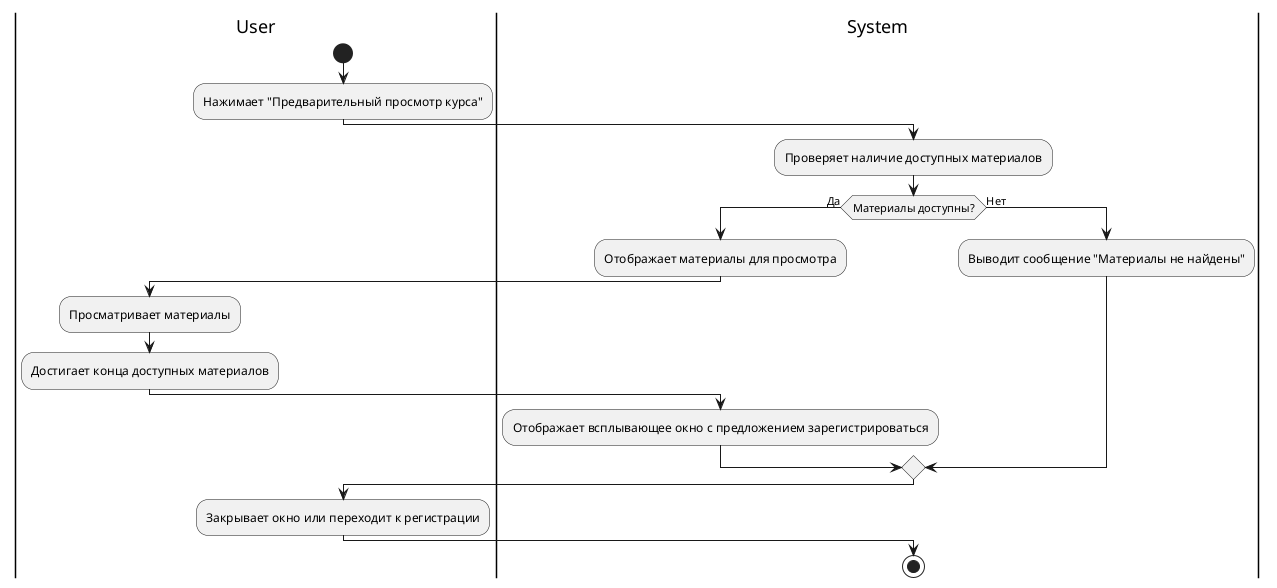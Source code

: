 @startuml
|User|
start
:Нажимает "Предварительный просмотр курса";
|System|
:Проверяет наличие доступных материалов;
if (Материалы доступны?) then (Да)
    :Отображает материалы для просмотра;
    |User|
    :Просматривает материалы;
    :Достигает конца доступных материалов;
    |System|
    :Отображает всплывающее окно с предложением зарегистрироваться;
else (Нет)
    :Выводит сообщение "Материалы не найдены";
endif
|User|
:Закрывает окно или переходит к регистрации;
|System|
stop
@enduml
